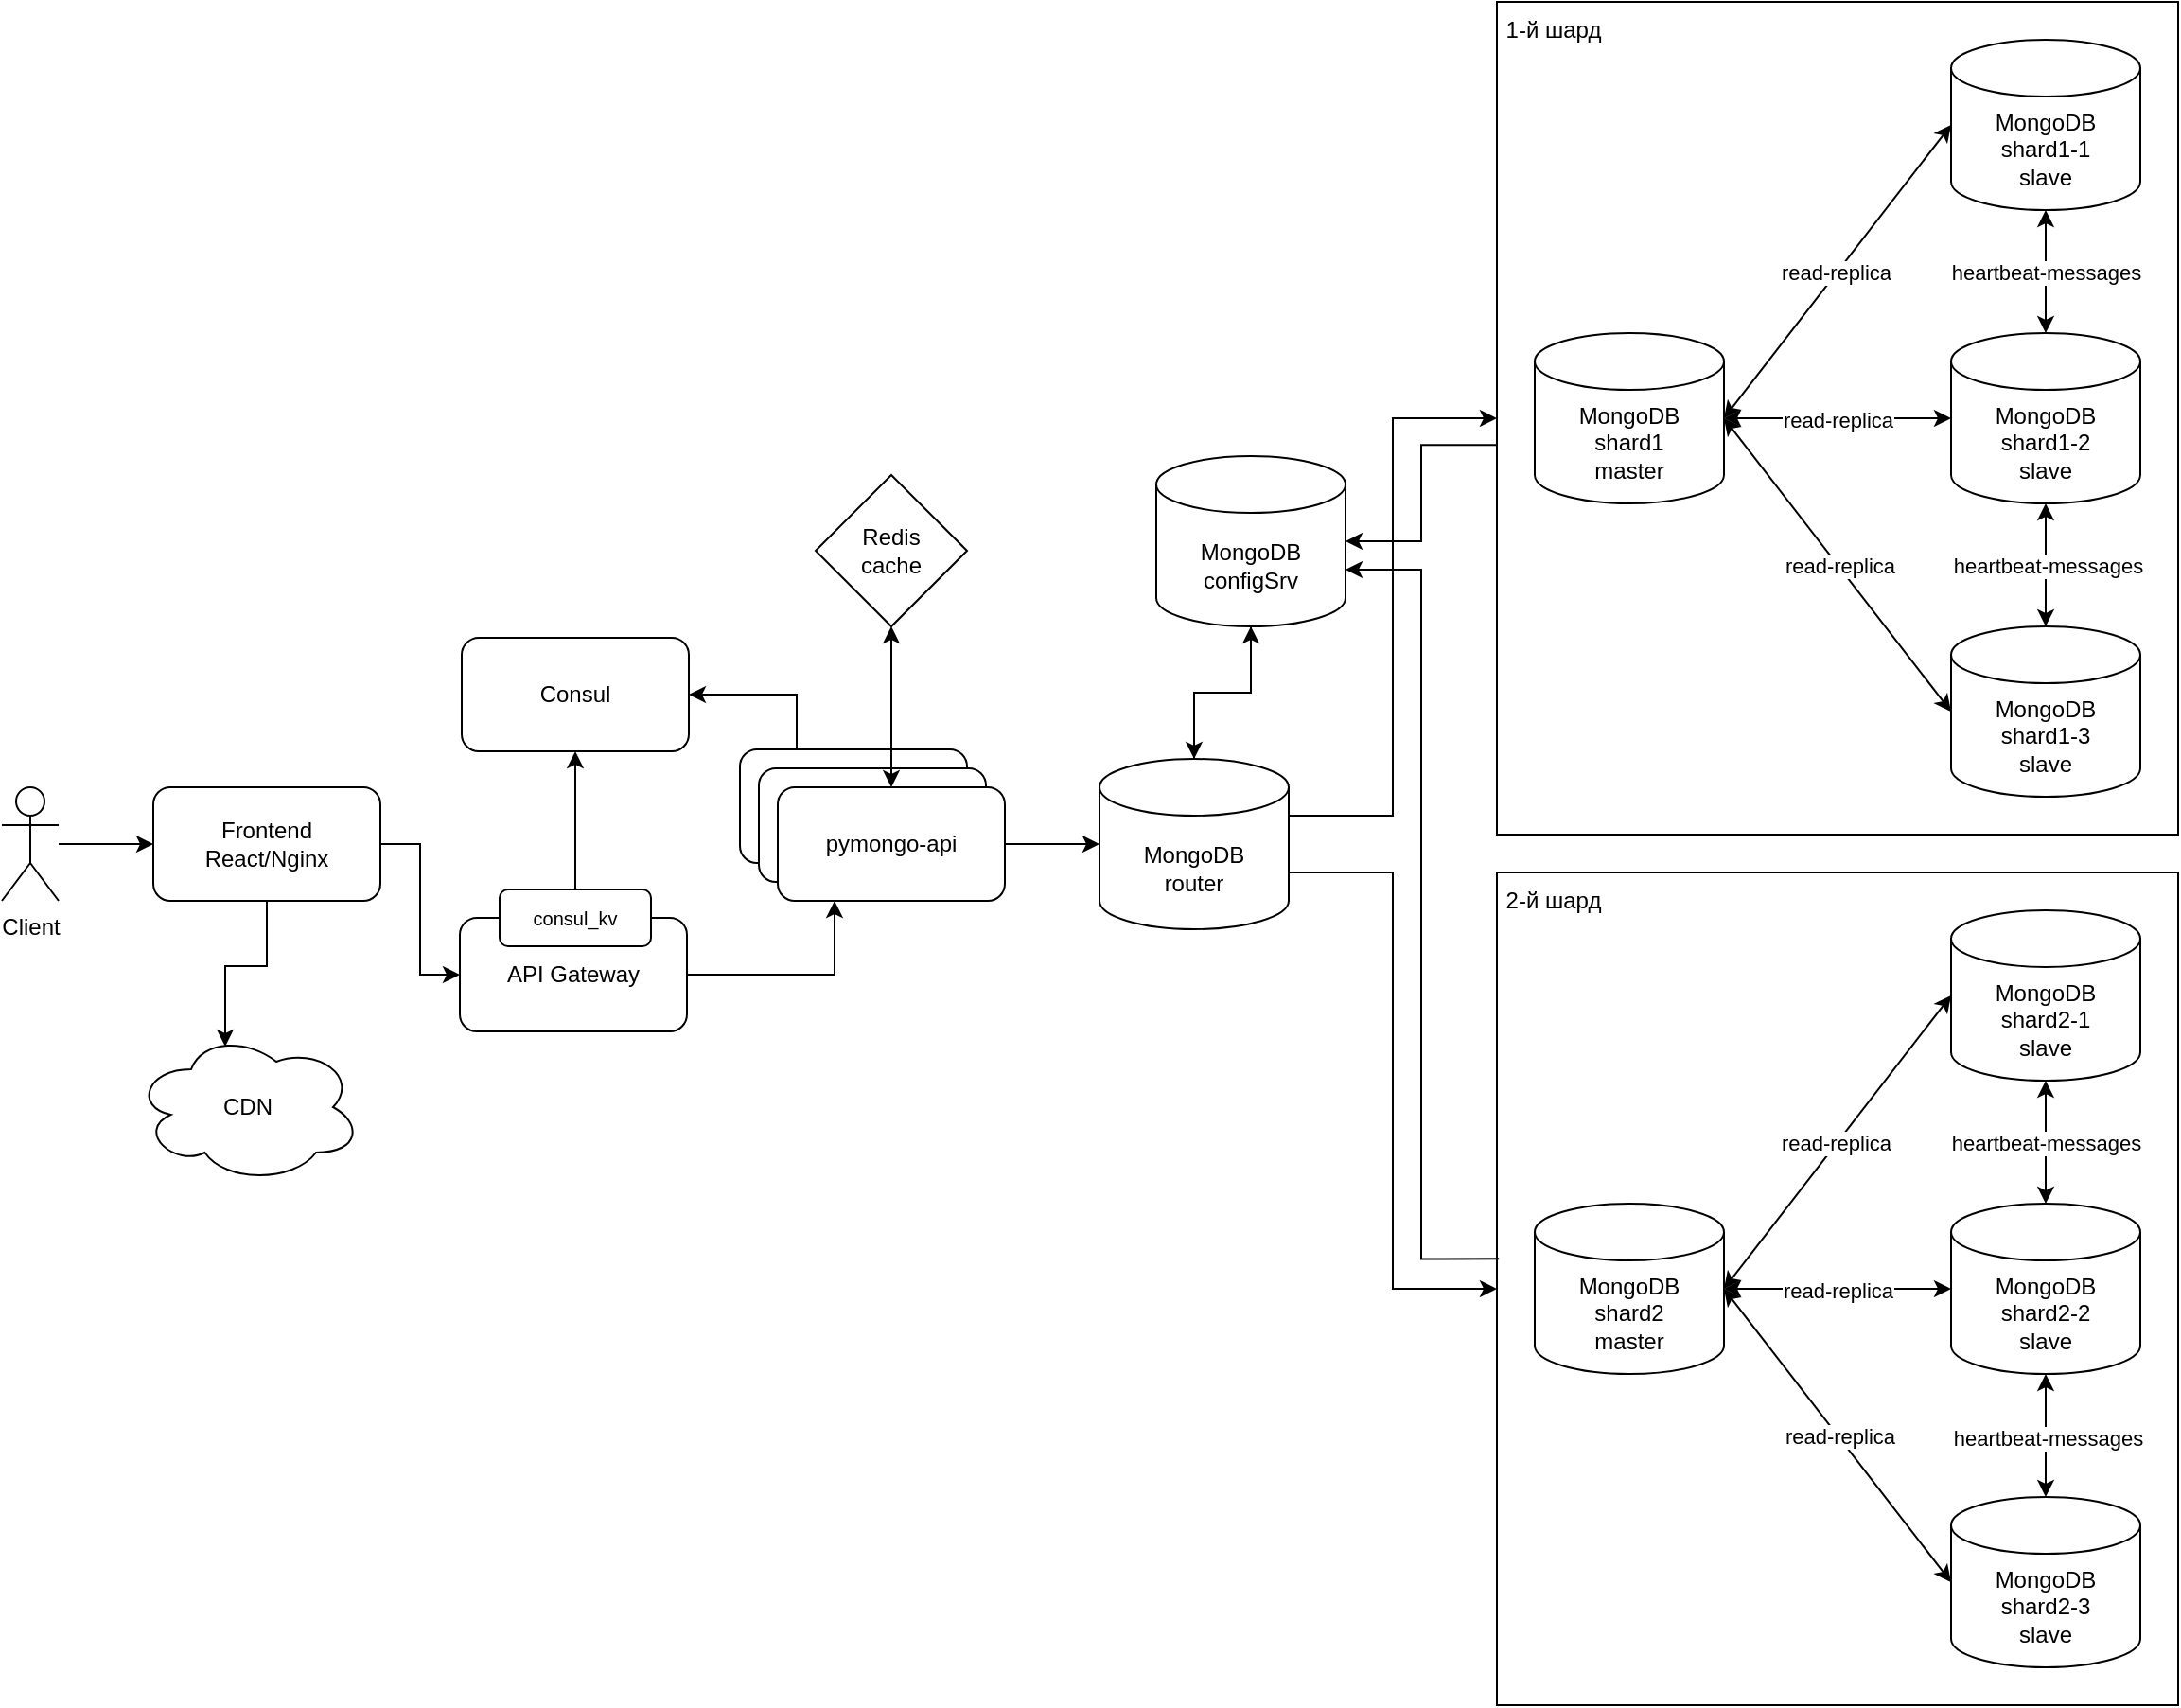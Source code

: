 <mxfile version="25.0.3">
  <diagram name="Page-1" id="-H_mtQnk-PTXWXPvYvuk">
    <mxGraphModel dx="6233" dy="-1399" grid="1" gridSize="10" guides="1" tooltips="1" connect="1" arrows="1" fold="1" page="1" pageScale="1" pageWidth="1169" pageHeight="827" math="0" shadow="0">
      <root>
        <mxCell id="0" />
        <mxCell id="1" parent="0" />
        <mxCell id="PpJfoMH6Z_ovyHzmMv1u-155" value="" style="edgeStyle=orthogonalEdgeStyle;rounded=0;orthogonalLoop=1;jettySize=auto;html=1;entryX=1;entryY=0.5;entryDx=0;entryDy=0;exitX=0.25;exitY=0;exitDx=0;exitDy=0;" parent="1" source="PpJfoMH6Z_ovyHzmMv1u-156" target="PpJfoMH6Z_ovyHzmMv1u-202" edge="1">
          <mxGeometry relative="1" as="geometry" />
        </mxCell>
        <mxCell id="PpJfoMH6Z_ovyHzmMv1u-156" value="pymongo-api" style="rounded=1;whiteSpace=wrap;html=1;" parent="1" vertex="1">
          <mxGeometry x="-200" y="4935" width="120" height="60" as="geometry" />
        </mxCell>
        <mxCell id="PpJfoMH6Z_ovyHzmMv1u-157" value="pymongo-api" style="rounded=1;whiteSpace=wrap;html=1;" parent="1" vertex="1">
          <mxGeometry x="-190" y="4945" width="120" height="60" as="geometry" />
        </mxCell>
        <mxCell id="PpJfoMH6Z_ovyHzmMv1u-158" value="" style="rounded=0;whiteSpace=wrap;html=1;" parent="1" vertex="1">
          <mxGeometry x="200" y="4540" width="360" height="440" as="geometry" />
        </mxCell>
        <mxCell id="PpJfoMH6Z_ovyHzmMv1u-159" value="" style="rounded=0;whiteSpace=wrap;html=1;" parent="1" vertex="1">
          <mxGeometry x="200" y="5000" width="360" height="440" as="geometry" />
        </mxCell>
        <mxCell id="PpJfoMH6Z_ovyHzmMv1u-160" value="MongoDB&lt;br&gt;configSrv" style="shape=cylinder3;whiteSpace=wrap;html=1;boundedLbl=1;backgroundOutline=1;size=15;" parent="1" vertex="1">
          <mxGeometry x="20" y="4780" width="100" height="90" as="geometry" />
        </mxCell>
        <mxCell id="PpJfoMH6Z_ovyHzmMv1u-161" value="pymongo-api" style="rounded=1;whiteSpace=wrap;html=1;" parent="1" vertex="1">
          <mxGeometry x="-180" y="4955" width="120" height="60" as="geometry" />
        </mxCell>
        <mxCell id="PpJfoMH6Z_ovyHzmMv1u-162" value="MongoDB&lt;br&gt;shard1&lt;br&gt;master" style="shape=cylinder3;whiteSpace=wrap;html=1;boundedLbl=1;backgroundOutline=1;size=15;" parent="1" vertex="1">
          <mxGeometry x="220" y="4715" width="100" height="90" as="geometry" />
        </mxCell>
        <mxCell id="PpJfoMH6Z_ovyHzmMv1u-163" value="MongoDB&lt;br&gt;shard2&lt;div&gt;master&lt;/div&gt;" style="shape=cylinder3;whiteSpace=wrap;html=1;boundedLbl=1;backgroundOutline=1;size=15;" parent="1" vertex="1">
          <mxGeometry x="220" y="5175" width="100" height="90" as="geometry" />
        </mxCell>
        <mxCell id="PpJfoMH6Z_ovyHzmMv1u-164" value="MongoDB&lt;br&gt;router" style="shape=cylinder3;whiteSpace=wrap;html=1;boundedLbl=1;backgroundOutline=1;size=15;" parent="1" vertex="1">
          <mxGeometry x="-10" y="4940" width="100" height="90" as="geometry" />
        </mxCell>
        <mxCell id="PpJfoMH6Z_ovyHzmMv1u-165" style="edgeStyle=orthogonalEdgeStyle;rounded=0;orthogonalLoop=1;jettySize=auto;html=1;entryX=0;entryY=0.5;entryDx=0;entryDy=0;entryPerimeter=0;" parent="1" source="PpJfoMH6Z_ovyHzmMv1u-161" target="PpJfoMH6Z_ovyHzmMv1u-164" edge="1">
          <mxGeometry relative="1" as="geometry" />
        </mxCell>
        <mxCell id="PpJfoMH6Z_ovyHzmMv1u-166" style="edgeStyle=orthogonalEdgeStyle;rounded=0;orthogonalLoop=1;jettySize=auto;html=1;entryX=0;entryY=0.5;entryDx=0;entryDy=0;exitX=1;exitY=0;exitDx=0;exitDy=60;exitPerimeter=0;" parent="1" source="PpJfoMH6Z_ovyHzmMv1u-164" target="PpJfoMH6Z_ovyHzmMv1u-159" edge="1">
          <mxGeometry relative="1" as="geometry" />
        </mxCell>
        <mxCell id="PpJfoMH6Z_ovyHzmMv1u-167" style="edgeStyle=orthogonalEdgeStyle;rounded=0;orthogonalLoop=1;jettySize=auto;html=1;entryX=0;entryY=0.5;entryDx=0;entryDy=0;exitX=1;exitY=0;exitDx=0;exitDy=30;exitPerimeter=0;" parent="1" source="PpJfoMH6Z_ovyHzmMv1u-164" target="PpJfoMH6Z_ovyHzmMv1u-158" edge="1">
          <mxGeometry relative="1" as="geometry" />
        </mxCell>
        <mxCell id="PpJfoMH6Z_ovyHzmMv1u-168" style="edgeStyle=orthogonalEdgeStyle;rounded=0;orthogonalLoop=1;jettySize=auto;html=1;entryX=0.5;entryY=0;entryDx=0;entryDy=0;entryPerimeter=0;" parent="1" source="PpJfoMH6Z_ovyHzmMv1u-160" target="PpJfoMH6Z_ovyHzmMv1u-164" edge="1">
          <mxGeometry relative="1" as="geometry" />
        </mxCell>
        <mxCell id="PpJfoMH6Z_ovyHzmMv1u-169" style="edgeStyle=orthogonalEdgeStyle;rounded=0;orthogonalLoop=1;jettySize=auto;html=1;entryX=0.5;entryY=1;entryDx=0;entryDy=0;entryPerimeter=0;" parent="1" source="PpJfoMH6Z_ovyHzmMv1u-164" target="PpJfoMH6Z_ovyHzmMv1u-160" edge="1">
          <mxGeometry relative="1" as="geometry" />
        </mxCell>
        <mxCell id="PpJfoMH6Z_ovyHzmMv1u-170" value="MongoDB&lt;br&gt;shard1-3&lt;br&gt;slave" style="shape=cylinder3;whiteSpace=wrap;html=1;boundedLbl=1;backgroundOutline=1;size=15;" parent="1" vertex="1">
          <mxGeometry x="440" y="4870" width="100" height="90" as="geometry" />
        </mxCell>
        <mxCell id="PpJfoMH6Z_ovyHzmMv1u-171" value="MongoDB&lt;br&gt;shard1-2&lt;br&gt;slave" style="shape=cylinder3;whiteSpace=wrap;html=1;boundedLbl=1;backgroundOutline=1;size=15;" parent="1" vertex="1">
          <mxGeometry x="440" y="4715" width="100" height="90" as="geometry" />
        </mxCell>
        <mxCell id="PpJfoMH6Z_ovyHzmMv1u-172" value="MongoDB&lt;br&gt;shard2-1&lt;br&gt;slave" style="shape=cylinder3;whiteSpace=wrap;html=1;boundedLbl=1;backgroundOutline=1;size=15;" parent="1" vertex="1">
          <mxGeometry x="440" y="5020" width="100" height="90" as="geometry" />
        </mxCell>
        <mxCell id="PpJfoMH6Z_ovyHzmMv1u-173" value="MongoDB&lt;br&gt;shard1-1&lt;br&gt;slave" style="shape=cylinder3;whiteSpace=wrap;html=1;boundedLbl=1;backgroundOutline=1;size=15;" parent="1" vertex="1">
          <mxGeometry x="440" y="4560" width="100" height="90" as="geometry" />
        </mxCell>
        <mxCell id="PpJfoMH6Z_ovyHzmMv1u-174" value="MongoDB&lt;br&gt;shard2-2&lt;br&gt;slave" style="shape=cylinder3;whiteSpace=wrap;html=1;boundedLbl=1;backgroundOutline=1;size=15;" parent="1" vertex="1">
          <mxGeometry x="440" y="5175" width="100" height="90" as="geometry" />
        </mxCell>
        <mxCell id="PpJfoMH6Z_ovyHzmMv1u-175" value="MongoDB&lt;br&gt;shard2-3&lt;br&gt;slave" style="shape=cylinder3;whiteSpace=wrap;html=1;boundedLbl=1;backgroundOutline=1;size=15;" parent="1" vertex="1">
          <mxGeometry x="440" y="5330" width="100" height="90" as="geometry" />
        </mxCell>
        <mxCell id="PpJfoMH6Z_ovyHzmMv1u-176" value="1-й шард" style="text;html=1;align=center;verticalAlign=middle;whiteSpace=wrap;rounded=0;" parent="1" vertex="1">
          <mxGeometry x="200" y="4540" width="60" height="30" as="geometry" />
        </mxCell>
        <mxCell id="PpJfoMH6Z_ovyHzmMv1u-177" value="2-й шард" style="text;html=1;align=center;verticalAlign=middle;whiteSpace=wrap;rounded=0;" parent="1" vertex="1">
          <mxGeometry x="200" y="5000" width="60" height="30" as="geometry" />
        </mxCell>
        <mxCell id="PpJfoMH6Z_ovyHzmMv1u-178" value="" style="endArrow=classic;startArrow=classic;html=1;rounded=0;entryX=0.5;entryY=1;entryDx=0;entryDy=0;entryPerimeter=0;exitX=0.5;exitY=0;exitDx=0;exitDy=0;exitPerimeter=0;" parent="1" source="PpJfoMH6Z_ovyHzmMv1u-174" target="PpJfoMH6Z_ovyHzmMv1u-172" edge="1">
          <mxGeometry width="50" height="50" relative="1" as="geometry">
            <mxPoint x="20" y="5210" as="sourcePoint" />
            <mxPoint x="70" y="5160" as="targetPoint" />
          </mxGeometry>
        </mxCell>
        <mxCell id="PpJfoMH6Z_ovyHzmMv1u-179" value="heartbeat-messages" style="edgeLabel;html=1;align=center;verticalAlign=middle;resizable=0;points=[];" parent="PpJfoMH6Z_ovyHzmMv1u-178" vertex="1" connectable="0">
          <mxGeometry x="-0.015" relative="1" as="geometry">
            <mxPoint as="offset" />
          </mxGeometry>
        </mxCell>
        <mxCell id="PpJfoMH6Z_ovyHzmMv1u-180" value="" style="endArrow=classic;startArrow=classic;html=1;rounded=0;entryX=0.5;entryY=1;entryDx=0;entryDy=0;entryPerimeter=0;exitX=0.5;exitY=0;exitDx=0;exitDy=0;exitPerimeter=0;" parent="1" source="PpJfoMH6Z_ovyHzmMv1u-175" target="PpJfoMH6Z_ovyHzmMv1u-174" edge="1">
          <mxGeometry width="50" height="50" relative="1" as="geometry">
            <mxPoint x="-120" y="5260" as="sourcePoint" />
            <mxPoint x="-70" y="5210" as="targetPoint" />
          </mxGeometry>
        </mxCell>
        <mxCell id="PpJfoMH6Z_ovyHzmMv1u-181" value="heartbeat-messages" style="edgeLabel;html=1;align=center;verticalAlign=middle;resizable=0;points=[];" parent="PpJfoMH6Z_ovyHzmMv1u-180" vertex="1" connectable="0">
          <mxGeometry x="-0.046" y="-1" relative="1" as="geometry">
            <mxPoint as="offset" />
          </mxGeometry>
        </mxCell>
        <mxCell id="PpJfoMH6Z_ovyHzmMv1u-182" value="" style="endArrow=classic;startArrow=classic;html=1;rounded=0;entryX=0.5;entryY=1;entryDx=0;entryDy=0;entryPerimeter=0;exitX=0.5;exitY=0;exitDx=0;exitDy=0;exitPerimeter=0;" parent="1" source="PpJfoMH6Z_ovyHzmMv1u-170" target="PpJfoMH6Z_ovyHzmMv1u-171" edge="1">
          <mxGeometry width="50" height="50" relative="1" as="geometry">
            <mxPoint x="-60" y="5190" as="sourcePoint" />
            <mxPoint x="-10" y="5140" as="targetPoint" />
          </mxGeometry>
        </mxCell>
        <mxCell id="PpJfoMH6Z_ovyHzmMv1u-183" value="heartbeat-messages" style="edgeLabel;html=1;align=center;verticalAlign=middle;resizable=0;points=[];" parent="PpJfoMH6Z_ovyHzmMv1u-182" vertex="1" connectable="0">
          <mxGeometry x="-0.015" y="-1" relative="1" as="geometry">
            <mxPoint as="offset" />
          </mxGeometry>
        </mxCell>
        <mxCell id="PpJfoMH6Z_ovyHzmMv1u-184" value="" style="endArrow=classic;startArrow=classic;html=1;rounded=0;entryX=0.5;entryY=1;entryDx=0;entryDy=0;entryPerimeter=0;exitX=0.5;exitY=0;exitDx=0;exitDy=0;exitPerimeter=0;" parent="1" source="PpJfoMH6Z_ovyHzmMv1u-171" target="PpJfoMH6Z_ovyHzmMv1u-173" edge="1">
          <mxGeometry width="50" height="50" relative="1" as="geometry">
            <mxPoint x="-50" y="5090" as="sourcePoint" />
            <mxPoint y="5040" as="targetPoint" />
          </mxGeometry>
        </mxCell>
        <mxCell id="PpJfoMH6Z_ovyHzmMv1u-185" value="heartbeat-messages" style="edgeLabel;html=1;align=center;verticalAlign=middle;resizable=0;points=[];" parent="PpJfoMH6Z_ovyHzmMv1u-184" vertex="1" connectable="0">
          <mxGeometry x="-0.015" relative="1" as="geometry">
            <mxPoint as="offset" />
          </mxGeometry>
        </mxCell>
        <mxCell id="PpJfoMH6Z_ovyHzmMv1u-186" value="Redis&lt;div&gt;cache&lt;/div&gt;" style="rhombus;whiteSpace=wrap;html=1;" parent="1" vertex="1">
          <mxGeometry x="-160" y="4790" width="80" height="80" as="geometry" />
        </mxCell>
        <mxCell id="PpJfoMH6Z_ovyHzmMv1u-187" value="" style="endArrow=classic;startArrow=classic;html=1;rounded=0;entryX=0;entryY=0.5;entryDx=0;entryDy=0;entryPerimeter=0;exitX=1;exitY=0.5;exitDx=0;exitDy=0;exitPerimeter=0;" parent="1" source="PpJfoMH6Z_ovyHzmMv1u-163" target="PpJfoMH6Z_ovyHzmMv1u-172" edge="1">
          <mxGeometry width="50" height="50" relative="1" as="geometry">
            <mxPoint x="-70" y="5370" as="sourcePoint" />
            <mxPoint x="-20" y="5320" as="targetPoint" />
          </mxGeometry>
        </mxCell>
        <mxCell id="PpJfoMH6Z_ovyHzmMv1u-188" value="read-replica" style="edgeLabel;html=1;align=center;verticalAlign=middle;resizable=0;points=[];" parent="PpJfoMH6Z_ovyHzmMv1u-187" vertex="1" connectable="0">
          <mxGeometry x="-0.004" y="1" relative="1" as="geometry">
            <mxPoint as="offset" />
          </mxGeometry>
        </mxCell>
        <mxCell id="PpJfoMH6Z_ovyHzmMv1u-189" value="" style="endArrow=classic;startArrow=classic;html=1;rounded=0;entryX=0;entryY=0.5;entryDx=0;entryDy=0;entryPerimeter=0;exitX=1;exitY=0.5;exitDx=0;exitDy=0;exitPerimeter=0;" parent="1" source="PpJfoMH6Z_ovyHzmMv1u-163" target="PpJfoMH6Z_ovyHzmMv1u-174" edge="1">
          <mxGeometry width="50" height="50" relative="1" as="geometry">
            <mxPoint x="-170" y="5290" as="sourcePoint" />
            <mxPoint x="-120" y="5240" as="targetPoint" />
          </mxGeometry>
        </mxCell>
        <mxCell id="PpJfoMH6Z_ovyHzmMv1u-190" value="read-replica" style="edgeLabel;html=1;align=center;verticalAlign=middle;resizable=0;points=[];" parent="PpJfoMH6Z_ovyHzmMv1u-189" vertex="1" connectable="0">
          <mxGeometry y="-1" relative="1" as="geometry">
            <mxPoint as="offset" />
          </mxGeometry>
        </mxCell>
        <mxCell id="PpJfoMH6Z_ovyHzmMv1u-191" value="" style="endArrow=classic;startArrow=classic;html=1;rounded=0;entryX=0;entryY=0.5;entryDx=0;entryDy=0;entryPerimeter=0;exitX=1;exitY=0.5;exitDx=0;exitDy=0;exitPerimeter=0;" parent="1" source="PpJfoMH6Z_ovyHzmMv1u-163" target="PpJfoMH6Z_ovyHzmMv1u-175" edge="1">
          <mxGeometry width="50" height="50" relative="1" as="geometry">
            <mxPoint x="-80" y="5400" as="sourcePoint" />
            <mxPoint x="-30" y="5350" as="targetPoint" />
          </mxGeometry>
        </mxCell>
        <mxCell id="PpJfoMH6Z_ovyHzmMv1u-192" value="read-replica" style="edgeLabel;html=1;align=center;verticalAlign=middle;resizable=0;points=[];" parent="PpJfoMH6Z_ovyHzmMv1u-191" vertex="1" connectable="0">
          <mxGeometry x="0.006" relative="1" as="geometry">
            <mxPoint as="offset" />
          </mxGeometry>
        </mxCell>
        <mxCell id="PpJfoMH6Z_ovyHzmMv1u-193" value="" style="endArrow=classic;startArrow=classic;html=1;rounded=0;entryX=0;entryY=0.5;entryDx=0;entryDy=0;entryPerimeter=0;exitX=1;exitY=0.5;exitDx=0;exitDy=0;exitPerimeter=0;" parent="1" source="PpJfoMH6Z_ovyHzmMv1u-162" target="PpJfoMH6Z_ovyHzmMv1u-173" edge="1">
          <mxGeometry width="50" height="50" relative="1" as="geometry">
            <mxPoint x="330" y="5230" as="sourcePoint" />
            <mxPoint x="640" y="5075" as="targetPoint" />
          </mxGeometry>
        </mxCell>
        <mxCell id="PpJfoMH6Z_ovyHzmMv1u-194" value="read-replica" style="edgeLabel;html=1;align=center;verticalAlign=middle;resizable=0;points=[];" parent="PpJfoMH6Z_ovyHzmMv1u-193" vertex="1" connectable="0">
          <mxGeometry x="-0.004" y="1" relative="1" as="geometry">
            <mxPoint as="offset" />
          </mxGeometry>
        </mxCell>
        <mxCell id="PpJfoMH6Z_ovyHzmMv1u-195" value="" style="endArrow=classic;startArrow=classic;html=1;rounded=0;entryX=0;entryY=0.5;entryDx=0;entryDy=0;entryPerimeter=0;exitX=1;exitY=0.5;exitDx=0;exitDy=0;exitPerimeter=0;" parent="1" source="PpJfoMH6Z_ovyHzmMv1u-162" target="PpJfoMH6Z_ovyHzmMv1u-171" edge="1">
          <mxGeometry width="50" height="50" relative="1" as="geometry">
            <mxPoint x="330" y="5230" as="sourcePoint" />
            <mxPoint x="640" y="5230" as="targetPoint" />
          </mxGeometry>
        </mxCell>
        <mxCell id="PpJfoMH6Z_ovyHzmMv1u-196" value="read-replica" style="edgeLabel;html=1;align=center;verticalAlign=middle;resizable=0;points=[];" parent="PpJfoMH6Z_ovyHzmMv1u-195" vertex="1" connectable="0">
          <mxGeometry y="-1" relative="1" as="geometry">
            <mxPoint as="offset" />
          </mxGeometry>
        </mxCell>
        <mxCell id="PpJfoMH6Z_ovyHzmMv1u-197" value="" style="endArrow=classic;startArrow=classic;html=1;rounded=0;entryX=0;entryY=0.5;entryDx=0;entryDy=0;entryPerimeter=0;exitX=1;exitY=0.5;exitDx=0;exitDy=0;exitPerimeter=0;" parent="1" source="PpJfoMH6Z_ovyHzmMv1u-162" target="PpJfoMH6Z_ovyHzmMv1u-170" edge="1">
          <mxGeometry width="50" height="50" relative="1" as="geometry">
            <mxPoint x="330" y="5230" as="sourcePoint" />
            <mxPoint x="640" y="5385" as="targetPoint" />
          </mxGeometry>
        </mxCell>
        <mxCell id="PpJfoMH6Z_ovyHzmMv1u-198" value="read-replica" style="edgeLabel;html=1;align=center;verticalAlign=middle;resizable=0;points=[];" parent="PpJfoMH6Z_ovyHzmMv1u-197" vertex="1" connectable="0">
          <mxGeometry x="0.006" relative="1" as="geometry">
            <mxPoint as="offset" />
          </mxGeometry>
        </mxCell>
        <mxCell id="PpJfoMH6Z_ovyHzmMv1u-199" style="edgeStyle=orthogonalEdgeStyle;rounded=0;orthogonalLoop=1;jettySize=auto;html=1;entryX=1;entryY=0;entryDx=0;entryDy=60;entryPerimeter=0;exitX=0.003;exitY=0.464;exitDx=0;exitDy=0;exitPerimeter=0;" parent="1" source="PpJfoMH6Z_ovyHzmMv1u-159" target="PpJfoMH6Z_ovyHzmMv1u-160" edge="1">
          <mxGeometry relative="1" as="geometry" />
        </mxCell>
        <mxCell id="PpJfoMH6Z_ovyHzmMv1u-200" style="edgeStyle=orthogonalEdgeStyle;rounded=0;orthogonalLoop=1;jettySize=auto;html=1;entryX=1;entryY=0.5;entryDx=0;entryDy=0;entryPerimeter=0;exitX=0;exitY=0.532;exitDx=0;exitDy=0;exitPerimeter=0;" parent="1" source="PpJfoMH6Z_ovyHzmMv1u-158" target="PpJfoMH6Z_ovyHzmMv1u-160" edge="1">
          <mxGeometry relative="1" as="geometry" />
        </mxCell>
        <mxCell id="PpJfoMH6Z_ovyHzmMv1u-201" value="" style="endArrow=classic;startArrow=classic;html=1;rounded=0;entryX=0.5;entryY=1;entryDx=0;entryDy=0;exitX=0.5;exitY=0;exitDx=0;exitDy=0;" parent="1" source="PpJfoMH6Z_ovyHzmMv1u-161" target="PpJfoMH6Z_ovyHzmMv1u-186" edge="1">
          <mxGeometry width="50" height="50" relative="1" as="geometry">
            <mxPoint x="-280" y="5010" as="sourcePoint" />
            <mxPoint x="-230" y="4960" as="targetPoint" />
          </mxGeometry>
        </mxCell>
        <mxCell id="PpJfoMH6Z_ovyHzmMv1u-202" value="Consul" style="rounded=1;whiteSpace=wrap;html=1;" parent="1" vertex="1">
          <mxGeometry x="-347" y="4876" width="120" height="60" as="geometry" />
        </mxCell>
        <mxCell id="PpJfoMH6Z_ovyHzmMv1u-203" style="edgeStyle=orthogonalEdgeStyle;rounded=0;orthogonalLoop=1;jettySize=auto;html=1;entryX=0.25;entryY=1;entryDx=0;entryDy=0;" parent="1" source="PpJfoMH6Z_ovyHzmMv1u-204" target="PpJfoMH6Z_ovyHzmMv1u-161" edge="1">
          <mxGeometry relative="1" as="geometry" />
        </mxCell>
        <mxCell id="PpJfoMH6Z_ovyHzmMv1u-204" value="API Gateway" style="rounded=1;whiteSpace=wrap;html=1;" parent="1" vertex="1">
          <mxGeometry x="-348" y="5024" width="120" height="60" as="geometry" />
        </mxCell>
        <mxCell id="PpJfoMH6Z_ovyHzmMv1u-205" style="edgeStyle=orthogonalEdgeStyle;rounded=0;orthogonalLoop=1;jettySize=auto;html=1;entryX=0;entryY=0.5;entryDx=0;entryDy=0;" parent="1" source="PpJfoMH6Z_ovyHzmMv1u-206" target="PpJfoMH6Z_ovyHzmMv1u-208" edge="1">
          <mxGeometry relative="1" as="geometry" />
        </mxCell>
        <mxCell id="PpJfoMH6Z_ovyHzmMv1u-206" value="Client" style="shape=umlActor;verticalLabelPosition=bottom;verticalAlign=top;html=1;outlineConnect=0;" parent="1" vertex="1">
          <mxGeometry x="-590" y="4955" width="30" height="60" as="geometry" />
        </mxCell>
        <mxCell id="PpJfoMH6Z_ovyHzmMv1u-207" style="edgeStyle=orthogonalEdgeStyle;rounded=0;orthogonalLoop=1;jettySize=auto;html=1;entryX=0;entryY=0.5;entryDx=0;entryDy=0;" parent="1" source="PpJfoMH6Z_ovyHzmMv1u-208" target="PpJfoMH6Z_ovyHzmMv1u-204" edge="1">
          <mxGeometry relative="1" as="geometry" />
        </mxCell>
        <mxCell id="PpJfoMH6Z_ovyHzmMv1u-208" value="Frontend&lt;br&gt;React/Nginx" style="rounded=1;whiteSpace=wrap;html=1;" parent="1" vertex="1">
          <mxGeometry x="-510" y="4955" width="120" height="60" as="geometry" />
        </mxCell>
        <mxCell id="PpJfoMH6Z_ovyHzmMv1u-209" style="edgeStyle=orthogonalEdgeStyle;rounded=0;orthogonalLoop=1;jettySize=auto;html=1;entryX=0.5;entryY=1;entryDx=0;entryDy=0;" parent="1" source="PpJfoMH6Z_ovyHzmMv1u-210" target="PpJfoMH6Z_ovyHzmMv1u-202" edge="1">
          <mxGeometry relative="1" as="geometry" />
        </mxCell>
        <mxCell id="PpJfoMH6Z_ovyHzmMv1u-210" value="consul_kv" style="rounded=1;whiteSpace=wrap;html=1;fontSize=10;" parent="1" vertex="1">
          <mxGeometry x="-327" y="5009" width="80" height="30" as="geometry" />
        </mxCell>
        <mxCell id="PpJfoMH6Z_ovyHzmMv1u-219" value="CDN" style="ellipse;shape=cloud;whiteSpace=wrap;html=1;" parent="1" vertex="1">
          <mxGeometry x="-520" y="5084" width="120" height="80" as="geometry" />
        </mxCell>
        <mxCell id="PpJfoMH6Z_ovyHzmMv1u-220" style="edgeStyle=orthogonalEdgeStyle;rounded=0;orthogonalLoop=1;jettySize=auto;html=1;entryX=0.4;entryY=0.1;entryDx=0;entryDy=0;entryPerimeter=0;" parent="1" source="PpJfoMH6Z_ovyHzmMv1u-208" target="PpJfoMH6Z_ovyHzmMv1u-219" edge="1">
          <mxGeometry relative="1" as="geometry" />
        </mxCell>
      </root>
    </mxGraphModel>
  </diagram>
</mxfile>
